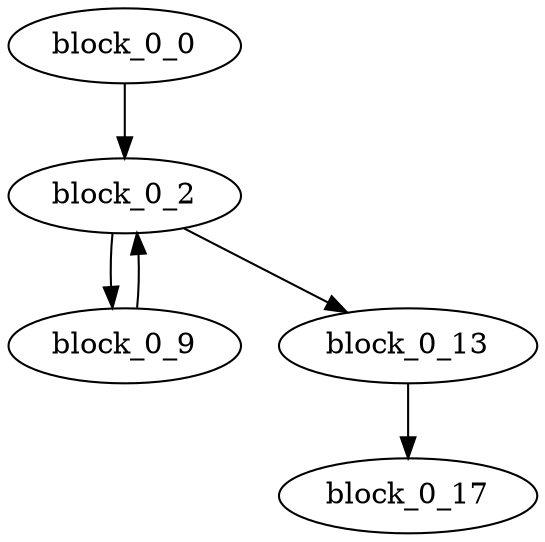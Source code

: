 digraph "wasm_ICFG.gv" {
	rankdir=TB
	subgraph global {
		block_0_2
		block_0_9
		block_0_2 -> block_0_9
		block_0_0
		block_0_2
		block_0_0 -> block_0_2
		block_0_9
		block_0_2
		block_0_9 -> block_0_2
		block_0_2
		block_0_13
		block_0_2 -> block_0_13
		block_0_13
		block_0_17
		block_0_13 -> block_0_17
	}
}
